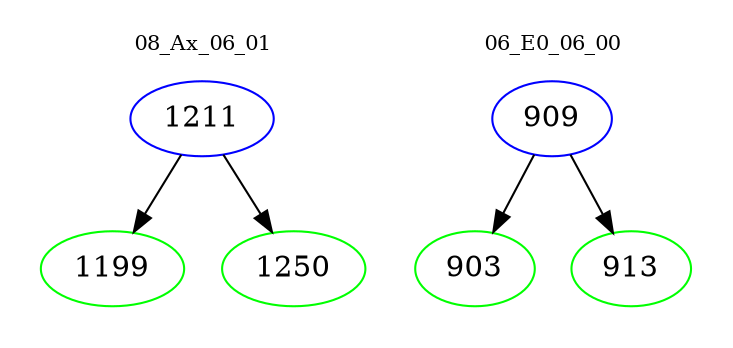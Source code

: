 digraph{
subgraph cluster_0 {
color = white
label = "08_Ax_06_01";
fontsize=10;
T0_1211 [label="1211", color="blue"]
T0_1211 -> T0_1199 [color="black"]
T0_1199 [label="1199", color="green"]
T0_1211 -> T0_1250 [color="black"]
T0_1250 [label="1250", color="green"]
}
subgraph cluster_1 {
color = white
label = "06_E0_06_00";
fontsize=10;
T1_909 [label="909", color="blue"]
T1_909 -> T1_903 [color="black"]
T1_903 [label="903", color="green"]
T1_909 -> T1_913 [color="black"]
T1_913 [label="913", color="green"]
}
}
